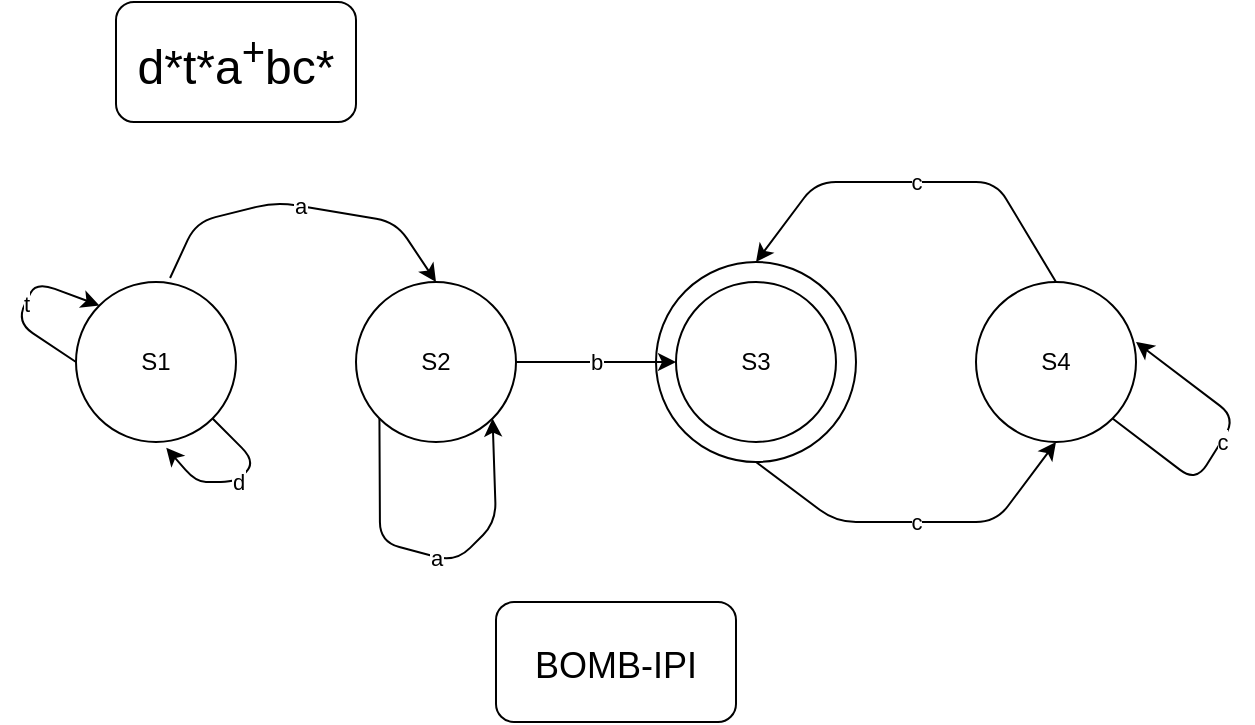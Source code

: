 <mxfile>
    <diagram id="UGm2gun9G9EqlLNIAsRJ" name="Página-1">
        <mxGraphModel dx="832" dy="480" grid="1" gridSize="10" guides="1" tooltips="1" connect="1" arrows="1" fold="1" page="1" pageScale="1" pageWidth="827" pageHeight="1169" math="0" shadow="0">
            <root>
                <mxCell id="0"/>
                <mxCell id="1" parent="0"/>
                <mxCell id="15" value="" style="ellipse;whiteSpace=wrap;html=1;aspect=fixed;" parent="1" vertex="1">
                    <mxGeometry x="420" y="160" width="100" height="100" as="geometry"/>
                </mxCell>
                <mxCell id="2" value="S1" style="ellipse;whiteSpace=wrap;html=1;aspect=fixed;" parent="1" vertex="1">
                    <mxGeometry x="130" y="170" width="80" height="80" as="geometry"/>
                </mxCell>
                <mxCell id="3" value="S2" style="ellipse;whiteSpace=wrap;html=1;aspect=fixed;" parent="1" vertex="1">
                    <mxGeometry x="270" y="170" width="80" height="80" as="geometry"/>
                </mxCell>
                <mxCell id="4" value="S3" style="ellipse;whiteSpace=wrap;html=1;aspect=fixed;" parent="1" vertex="1">
                    <mxGeometry x="430" y="170" width="80" height="80" as="geometry"/>
                </mxCell>
                <mxCell id="5" value="S4" style="ellipse;whiteSpace=wrap;html=1;aspect=fixed;" parent="1" vertex="1">
                    <mxGeometry x="580" y="170" width="80" height="80" as="geometry"/>
                </mxCell>
                <mxCell id="7" value="" style="endArrow=classic;html=1;exitX=0.588;exitY=-0.025;exitDx=0;exitDy=0;exitPerimeter=0;entryX=0.5;entryY=0;entryDx=0;entryDy=0;" parent="1" source="2" target="3" edge="1">
                    <mxGeometry relative="1" as="geometry">
                        <mxPoint x="190" y="130" as="sourcePoint"/>
                        <mxPoint x="290" y="130" as="targetPoint"/>
                        <Array as="points">
                            <mxPoint x="190" y="140"/>
                            <mxPoint x="230" y="130"/>
                            <mxPoint x="290" y="140"/>
                        </Array>
                    </mxGeometry>
                </mxCell>
                <mxCell id="8" value="a" style="edgeLabel;resizable=0;html=1;align=center;verticalAlign=middle;" parent="7" connectable="0" vertex="1">
                    <mxGeometry relative="1" as="geometry"/>
                </mxCell>
                <mxCell id="9" value="" style="endArrow=classic;html=1;exitX=1;exitY=0.5;exitDx=0;exitDy=0;entryX=0;entryY=0.5;entryDx=0;entryDy=0;" parent="1" source="3" target="4" edge="1">
                    <mxGeometry relative="1" as="geometry">
                        <mxPoint x="380" y="250" as="sourcePoint"/>
                        <mxPoint x="370" y="310" as="targetPoint"/>
                    </mxGeometry>
                </mxCell>
                <mxCell id="10" value="b" style="edgeLabel;resizable=0;html=1;align=center;verticalAlign=middle;" parent="9" connectable="0" vertex="1">
                    <mxGeometry relative="1" as="geometry"/>
                </mxCell>
                <mxCell id="11" value="" style="endArrow=classic;html=1;exitX=0.5;exitY=1;exitDx=0;exitDy=0;entryX=0.5;entryY=1;entryDx=0;entryDy=0;" parent="1" source="15" target="5" edge="1">
                    <mxGeometry relative="1" as="geometry">
                        <mxPoint x="430" y="310" as="sourcePoint"/>
                        <mxPoint x="530" y="310" as="targetPoint"/>
                        <Array as="points">
                            <mxPoint x="510" y="290"/>
                            <mxPoint x="590" y="290"/>
                        </Array>
                    </mxGeometry>
                </mxCell>
                <mxCell id="12" value="c" style="edgeLabel;resizable=0;html=1;align=center;verticalAlign=middle;" parent="11" connectable="0" vertex="1">
                    <mxGeometry relative="1" as="geometry"/>
                </mxCell>
                <mxCell id="13" value="" style="endArrow=classic;html=1;exitX=0;exitY=1;exitDx=0;exitDy=0;entryX=1;entryY=1;entryDx=0;entryDy=0;" parent="1" source="3" target="3" edge="1">
                    <mxGeometry relative="1" as="geometry">
                        <mxPoint x="280" y="320" as="sourcePoint"/>
                        <mxPoint x="380" y="320" as="targetPoint"/>
                        <Array as="points">
                            <mxPoint x="282" y="300"/>
                            <mxPoint x="320" y="310"/>
                            <mxPoint x="340" y="290"/>
                        </Array>
                    </mxGeometry>
                </mxCell>
                <mxCell id="14" value="a" style="edgeLabel;resizable=0;html=1;align=center;verticalAlign=middle;" parent="13" connectable="0" vertex="1">
                    <mxGeometry relative="1" as="geometry"/>
                </mxCell>
                <mxCell id="16" value="" style="endArrow=classic;html=1;entryX=0.5;entryY=0;entryDx=0;entryDy=0;exitX=0.5;exitY=0;exitDx=0;exitDy=0;" parent="1" source="5" target="15" edge="1">
                    <mxGeometry relative="1" as="geometry">
                        <mxPoint x="670" y="90" as="sourcePoint"/>
                        <mxPoint x="630" y="150" as="targetPoint"/>
                        <Array as="points">
                            <mxPoint x="590" y="120"/>
                            <mxPoint x="500" y="120"/>
                        </Array>
                    </mxGeometry>
                </mxCell>
                <mxCell id="17" value="c" style="edgeLabel;resizable=0;html=1;align=center;verticalAlign=middle;" parent="16" connectable="0" vertex="1">
                    <mxGeometry relative="1" as="geometry"/>
                </mxCell>
                <mxCell id="18" value="" style="endArrow=classic;html=1;exitX=1;exitY=1;exitDx=0;exitDy=0;entryX=1;entryY=0.375;entryDx=0;entryDy=0;entryPerimeter=0;" parent="1" source="5" target="5" edge="1">
                    <mxGeometry relative="1" as="geometry">
                        <mxPoint x="650" y="240" as="sourcePoint"/>
                        <mxPoint x="800" y="230" as="targetPoint"/>
                        <Array as="points">
                            <mxPoint x="690" y="270"/>
                            <mxPoint x="710" y="238"/>
                        </Array>
                    </mxGeometry>
                </mxCell>
                <mxCell id="19" value="c" style="edgeLabel;resizable=0;html=1;align=center;verticalAlign=middle;" parent="18" connectable="0" vertex="1">
                    <mxGeometry relative="1" as="geometry"/>
                </mxCell>
                <mxCell id="20" value="" style="endArrow=classic;html=1;exitX=1;exitY=1;exitDx=0;exitDy=0;entryX=0.564;entryY=1.036;entryDx=0;entryDy=0;entryPerimeter=0;" parent="1" source="2" target="2" edge="1">
                    <mxGeometry relative="1" as="geometry">
                        <mxPoint x="200" y="260" as="sourcePoint"/>
                        <mxPoint x="200" y="280" as="targetPoint"/>
                        <Array as="points">
                            <mxPoint x="220" y="260"/>
                            <mxPoint x="210" y="270"/>
                            <mxPoint x="190" y="270"/>
                        </Array>
                    </mxGeometry>
                </mxCell>
                <mxCell id="21" value="d" style="edgeLabel;resizable=0;html=1;align=center;verticalAlign=middle;" parent="20" connectable="0" vertex="1">
                    <mxGeometry relative="1" as="geometry"/>
                </mxCell>
                <mxCell id="22" value="" style="endArrow=classic;html=1;exitX=0;exitY=0.5;exitDx=0;exitDy=0;entryX=0;entryY=0;entryDx=0;entryDy=0;" parent="1" source="2" target="2" edge="1">
                    <mxGeometry relative="1" as="geometry">
                        <mxPoint x="70" y="270" as="sourcePoint"/>
                        <mxPoint x="120" y="140" as="targetPoint"/>
                        <Array as="points">
                            <mxPoint x="100" y="190"/>
                            <mxPoint x="110" y="170"/>
                        </Array>
                    </mxGeometry>
                </mxCell>
                <mxCell id="23" value="t" style="edgeLabel;resizable=0;html=1;align=center;verticalAlign=middle;" parent="22" connectable="0" vertex="1">
                    <mxGeometry relative="1" as="geometry"/>
                </mxCell>
                <mxCell id="24" value="&lt;span&gt;&lt;font style=&quot;font-size: 24px;&quot;&gt;d*t*a&lt;sup&gt;+&lt;/sup&gt;bc*&lt;/font&gt;&lt;/span&gt;" style="rounded=1;whiteSpace=wrap;html=1;" vertex="1" parent="1">
                    <mxGeometry x="150" y="30" width="120" height="60" as="geometry"/>
                </mxCell>
                <mxCell id="25" value="&lt;font style=&quot;font-size: 18px;&quot;&gt;BOMB-IPI&lt;/font&gt;" style="rounded=1;whiteSpace=wrap;html=1;fontSize=24;" vertex="1" parent="1">
                    <mxGeometry x="340" y="330" width="120" height="60" as="geometry"/>
                </mxCell>
            </root>
        </mxGraphModel>
    </diagram>
</mxfile>